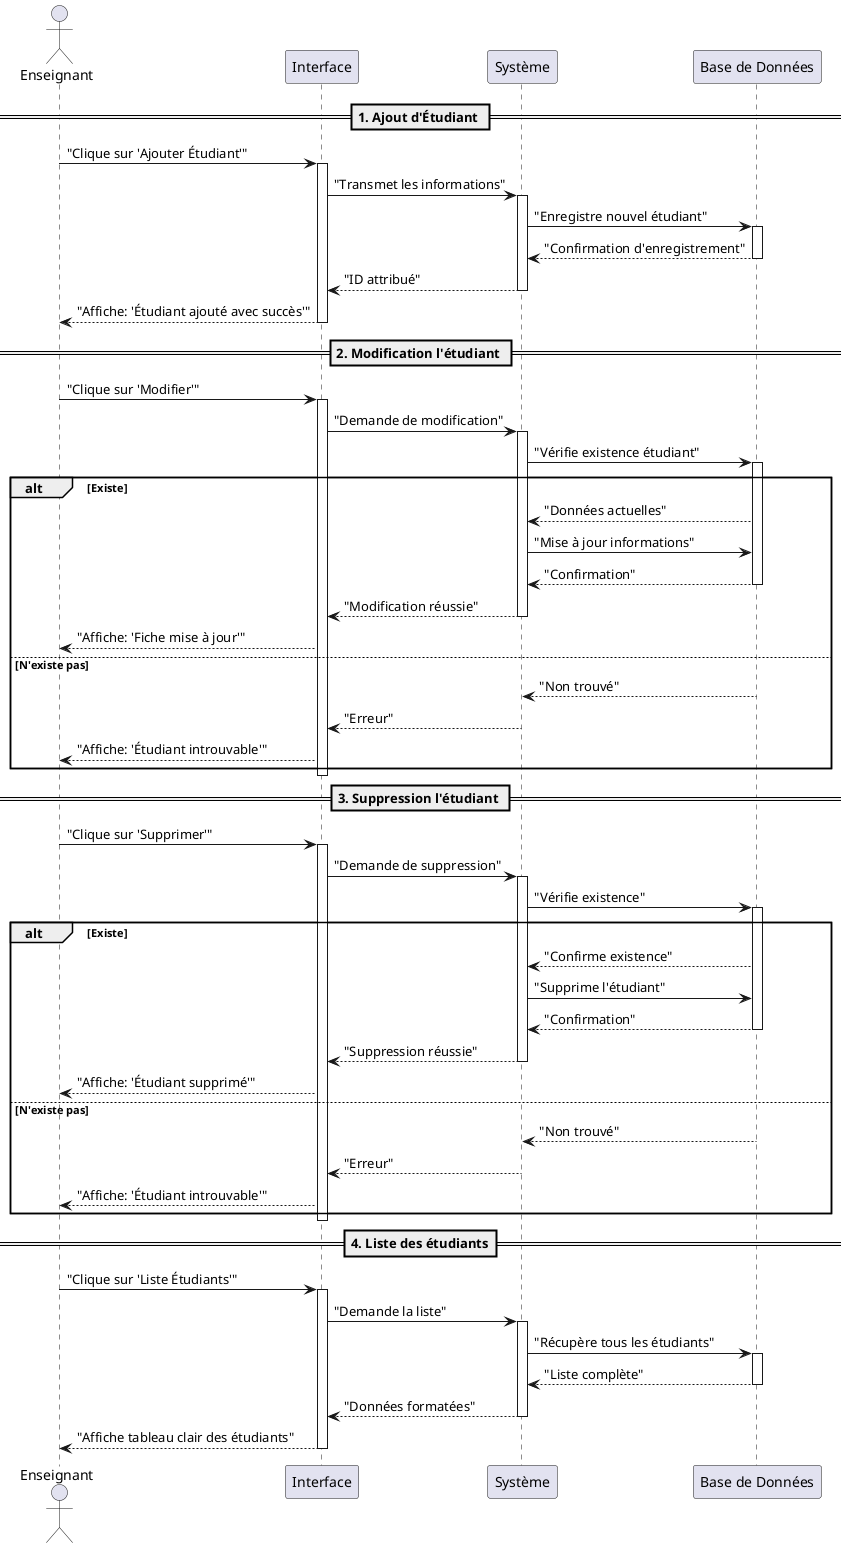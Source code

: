 @startuml

actor "Enseignant" as User
participant "Interface" as UI
participant "Système" as System
participant "Base de Données" as DB

== 1. Ajout d'Étudiant ==
User -> UI : "Clique sur 'Ajouter Étudiant'"
activate UI
UI -> System : "Transmet les informations"
activate System
System -> DB : "Enregistre nouvel étudiant"
activate DB
DB --> System : "Confirmation d'enregistrement"
deactivate DB
System --> UI : "ID attribué"
deactivate System
UI --> User : "Affiche: 'Étudiant ajouté avec succès'"
deactivate UI

== 2. Modification l'étudiant ==
User -> UI : "Clique sur 'Modifier'"
activate UI
UI -> System : "Demande de modification"
activate System
System -> DB : "Vérifie existence étudiant"
activate DB
alt Existe
    DB --> System : "Données actuelles"
    System -> DB : "Mise à jour informations"
    DB --> System : "Confirmation"
    deactivate DB
    System --> UI : "Modification réussie"
    deactivate System
    UI --> User : "Affiche: 'Fiche mise à jour'"
else N'existe pas
    DB --> System : "Non trouvé"
    deactivate DB
    System --> UI : "Erreur"
    deactivate System
    UI --> User : "Affiche: 'Étudiant introuvable'"
end
deactivate UI

== 3. Suppression l'étudiant ==
User -> UI : "Clique sur 'Supprimer'"
activate UI
UI -> System : "Demande de suppression"
activate System
System -> DB : "Vérifie existence"
activate DB
alt Existe
    DB --> System : "Confirme existence"
    System -> DB : "Supprime l'étudiant"
    DB --> System : "Confirmation"
    deactivate DB
    System --> UI : "Suppression réussie"
    deactivate System
    UI --> User : "Affiche: 'Étudiant supprimé'"
else N'existe pas
    DB --> System : "Non trouvé"
    deactivate DB
    System --> UI : "Erreur"
    deactivate System
    UI --> User : "Affiche: 'Étudiant introuvable'"
end
deactivate UI

== 4. Liste des étudiants==
User -> UI : "Clique sur 'Liste Étudiants'"
activate UI
UI -> System : "Demande la liste"
activate System
System -> DB : "Récupère tous les étudiants"
activate DB
DB --> System : "Liste complète"
deactivate DB
System --> UI : "Données formatées"
deactivate System
UI --> User : "Affiche tableau clair des étudiants"
deactivate UI
@enduml